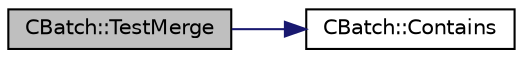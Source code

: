 digraph "CBatch::TestMerge"
{
  edge [fontname="Helvetica",fontsize="10",labelfontname="Helvetica",labelfontsize="10"];
  node [fontname="Helvetica",fontsize="10",shape=record];
  rankdir="LR";
  Node1 [label="CBatch::TestMerge",height=0.2,width=0.4,color="black", fillcolor="grey75", style="filled", fontcolor="black"];
  Node1 -> Node2 [color="midnightblue",fontsize="10",style="solid",fontname="Helvetica"];
  Node2 [label="CBatch::Contains",height=0.2,width=0.4,color="black", fillcolor="white", style="filled",URL="$class_c_batch.html#a76b1e6c4b8fb7a65a2b2cf3c0ca66597"];
}
